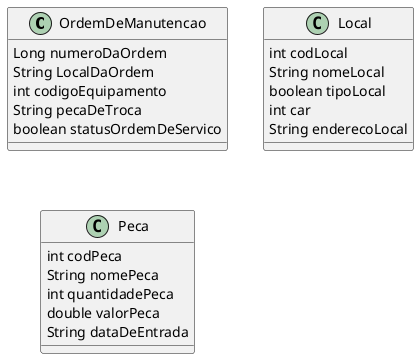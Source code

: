 @@startuml
    class OrdemDeManutencao{
        Long numeroDaOrdem
        String LocalDaOrdem
        int codigoEquipamento
        String pecaDeTroca
        boolean statusOrdemDeServico
    }

    class Local {
        int codLocal
        String nomeLocal
        boolean tipoLocal
        int car
        String enderecoLocal
    }

    class Peca {
        int codPeca
        String nomePeca
        int quantidadePeca
        double valorPeca
        String dataDeEntrada
    }
@@enduml